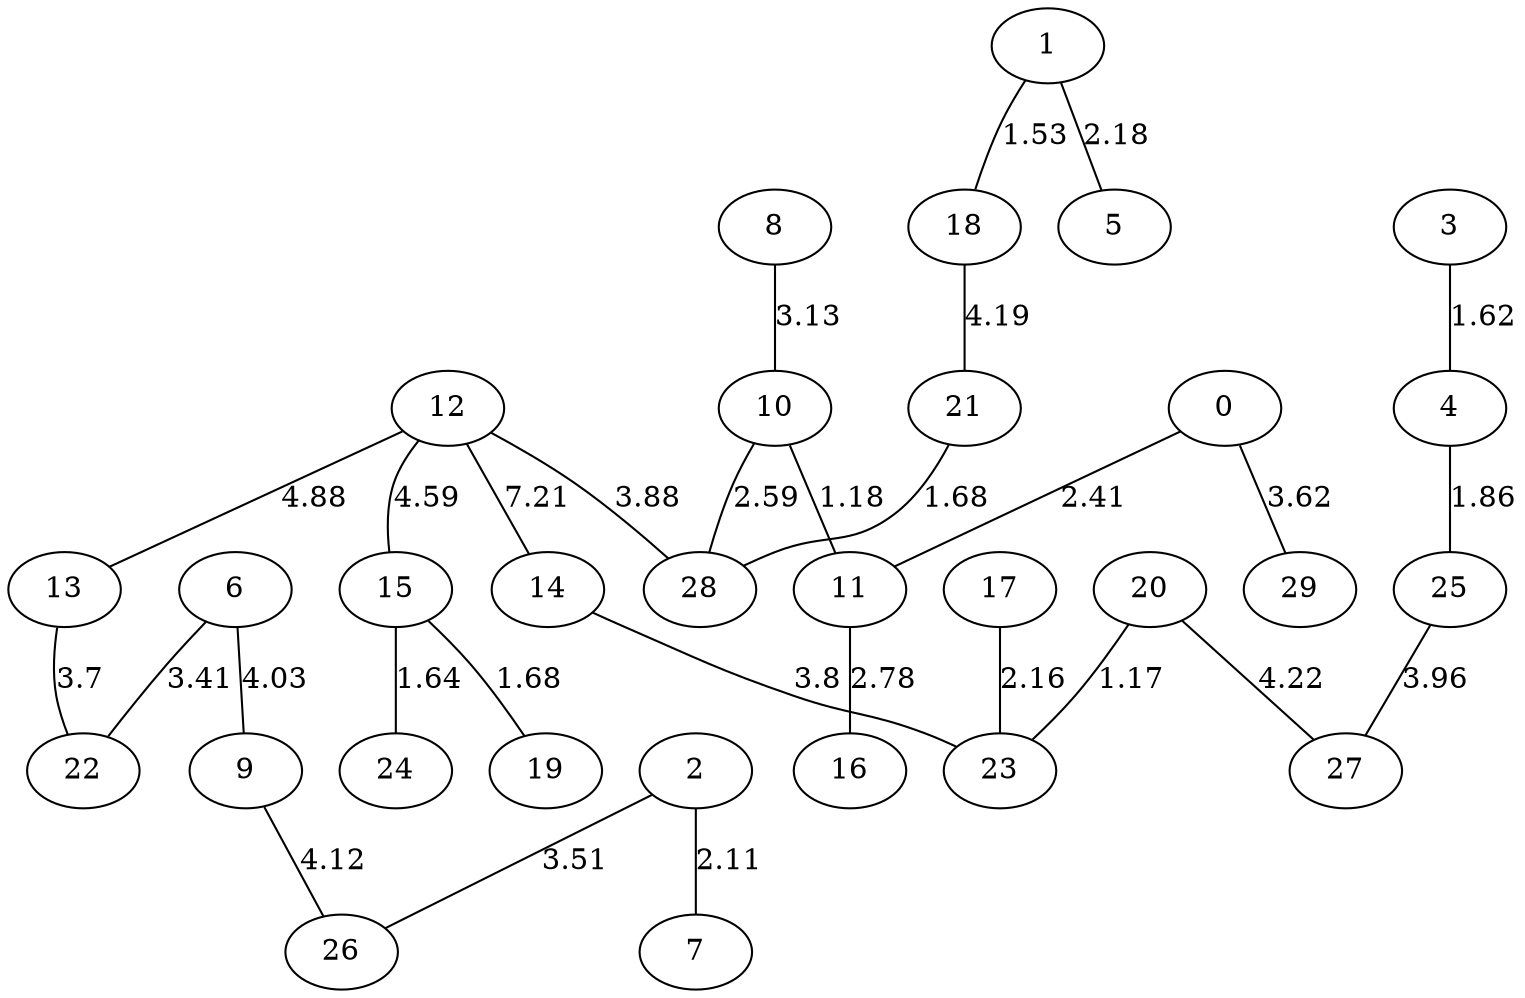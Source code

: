 graph G{
"19";
"10";
"11";
"7";
"8";
"17";
"22";
"1";
"29";
"5";
"26";
"9";
"12";
"13";
"2";
"23";
"21";
"6";
"15";
"16";
"20";
"18";
"3";
"0";
"24";
"25";
"28";
"27";
"4";
"14";
"20"--"23"[label="1.17"];
"10"--"11"[label="1.18"];
"1"--"18"[label="1.53"];
"3"--"4"[label="1.62"];
"15"--"24"[label="1.64"];
"21"--"28"[label="1.68"];
"15"--"19"[label="1.68"];
"4"--"25"[label="1.86"];
"2"--"7"[label="2.11"];
"17"--"23"[label="2.16"];
"1"--"5"[label="2.18"];
"0"--"11"[label="2.41"];
"10"--"28"[label="2.59"];
"11"--"16"[label="2.78"];
"8"--"10"[label="3.13"];
"6"--"22"[label="3.41"];
"2"--"26"[label="3.51"];
"0"--"29"[label="3.62"];
"13"--"22"[label="3.7"];
"14"--"23"[label="3.8"];
"12"--"28"[label="3.88"];
"25"--"27"[label="3.96"];
"6"--"9"[label="4.03"];
"9"--"26"[label="4.12"];
"18"--"21"[label="4.19"];
"20"--"27"[label="4.22"];
"12"--"15"[label="4.59"];
"12"--"13"[label="4.88"];
"12"--"14"[label="7.21"];
}
